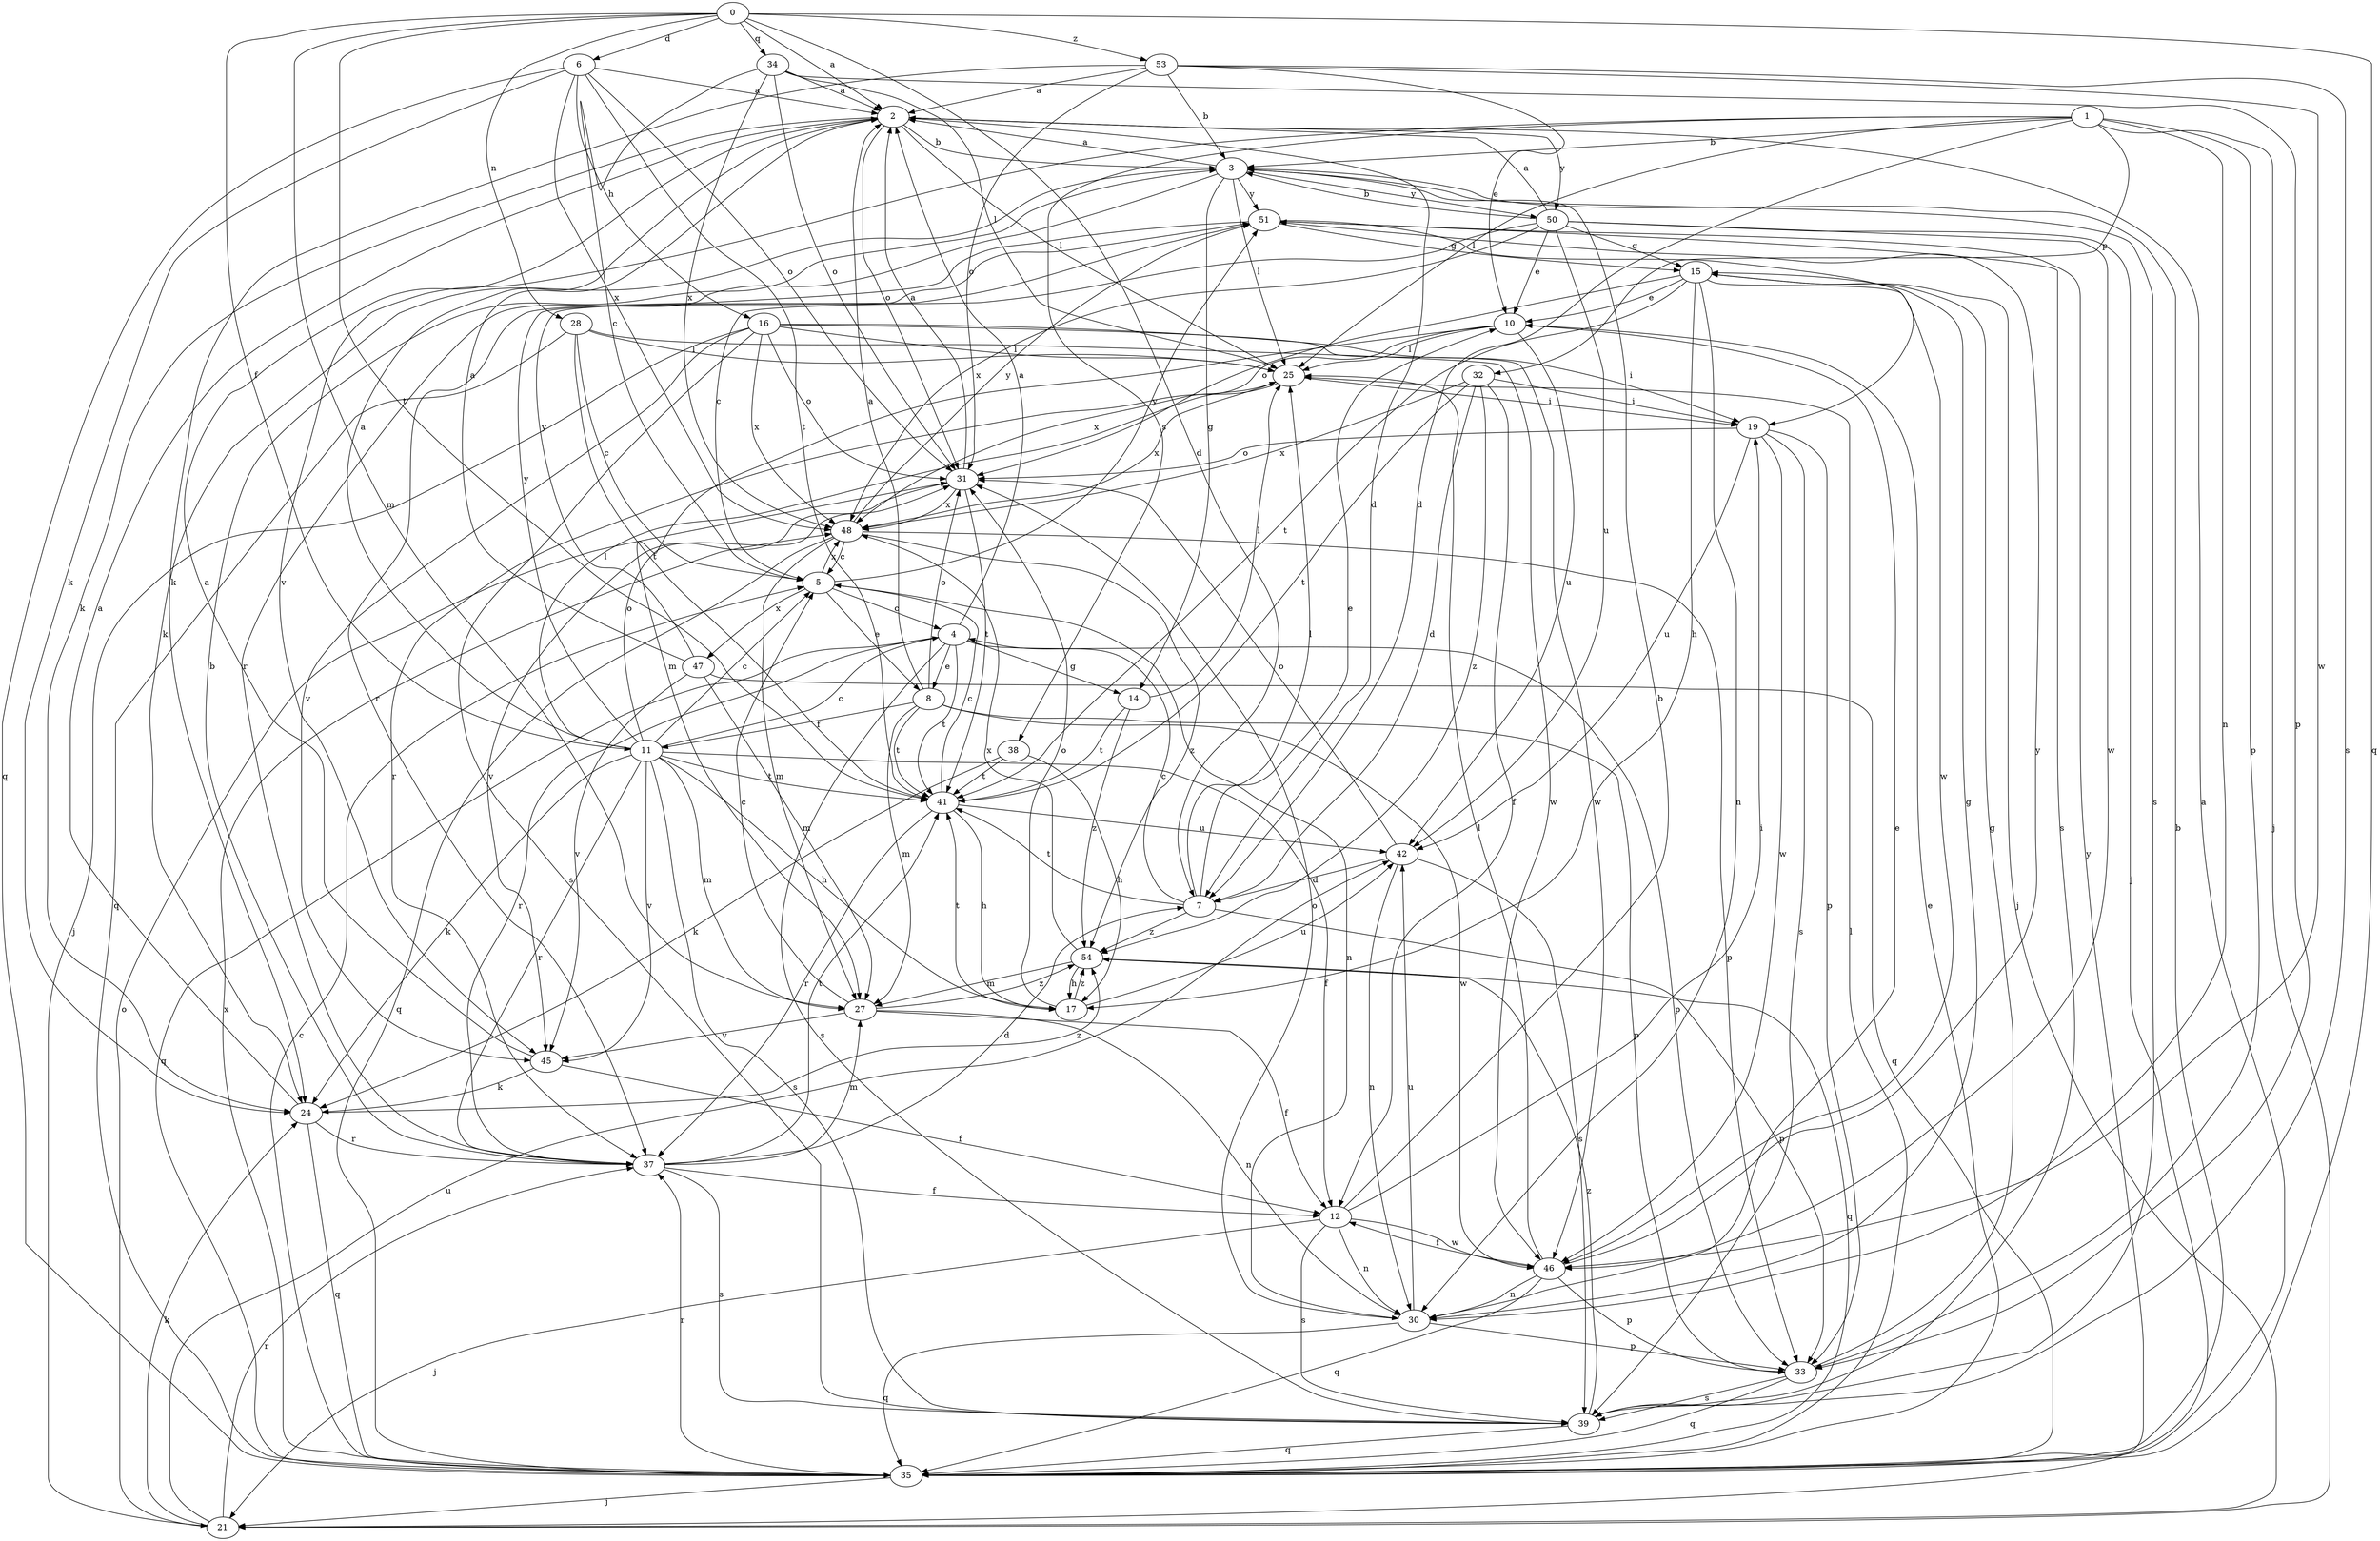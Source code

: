 strict digraph  {
0;
1;
2;
3;
4;
5;
6;
7;
8;
10;
11;
12;
14;
15;
16;
17;
19;
21;
24;
25;
27;
28;
30;
31;
32;
33;
34;
35;
37;
38;
39;
41;
42;
45;
46;
47;
48;
50;
51;
53;
54;
0 -> 2  [label=a];
0 -> 6  [label=d];
0 -> 7  [label=d];
0 -> 11  [label=f];
0 -> 27  [label=m];
0 -> 28  [label=n];
0 -> 34  [label=q];
0 -> 35  [label=q];
0 -> 41  [label=t];
0 -> 53  [label=z];
1 -> 3  [label=b];
1 -> 7  [label=d];
1 -> 21  [label=j];
1 -> 25  [label=l];
1 -> 30  [label=n];
1 -> 32  [label=p];
1 -> 33  [label=p];
1 -> 38  [label=s];
1 -> 45  [label=v];
2 -> 3  [label=b];
2 -> 7  [label=d];
2 -> 24  [label=k];
2 -> 25  [label=l];
2 -> 31  [label=o];
2 -> 50  [label=y];
3 -> 2  [label=a];
3 -> 14  [label=g];
3 -> 24  [label=k];
3 -> 25  [label=l];
3 -> 37  [label=r];
3 -> 39  [label=s];
3 -> 50  [label=y];
3 -> 51  [label=y];
4 -> 2  [label=a];
4 -> 8  [label=e];
4 -> 14  [label=g];
4 -> 33  [label=p];
4 -> 35  [label=q];
4 -> 37  [label=r];
4 -> 39  [label=s];
4 -> 41  [label=t];
5 -> 4  [label=c];
5 -> 8  [label=e];
5 -> 30  [label=n];
5 -> 47  [label=x];
5 -> 48  [label=x];
5 -> 51  [label=y];
6 -> 2  [label=a];
6 -> 16  [label=h];
6 -> 24  [label=k];
6 -> 31  [label=o];
6 -> 35  [label=q];
6 -> 41  [label=t];
6 -> 48  [label=x];
7 -> 4  [label=c];
7 -> 10  [label=e];
7 -> 25  [label=l];
7 -> 33  [label=p];
7 -> 41  [label=t];
7 -> 54  [label=z];
8 -> 2  [label=a];
8 -> 11  [label=f];
8 -> 27  [label=m];
8 -> 31  [label=o];
8 -> 33  [label=p];
8 -> 41  [label=t];
8 -> 46  [label=w];
10 -> 25  [label=l];
10 -> 27  [label=m];
10 -> 42  [label=u];
10 -> 48  [label=x];
11 -> 2  [label=a];
11 -> 4  [label=c];
11 -> 5  [label=c];
11 -> 12  [label=f];
11 -> 17  [label=h];
11 -> 24  [label=k];
11 -> 25  [label=l];
11 -> 27  [label=m];
11 -> 31  [label=o];
11 -> 37  [label=r];
11 -> 39  [label=s];
11 -> 41  [label=t];
11 -> 45  [label=v];
11 -> 51  [label=y];
12 -> 3  [label=b];
12 -> 19  [label=i];
12 -> 21  [label=j];
12 -> 30  [label=n];
12 -> 39  [label=s];
12 -> 46  [label=w];
14 -> 25  [label=l];
14 -> 41  [label=t];
14 -> 54  [label=z];
15 -> 10  [label=e];
15 -> 17  [label=h];
15 -> 21  [label=j];
15 -> 30  [label=n];
15 -> 31  [label=o];
15 -> 41  [label=t];
15 -> 46  [label=w];
16 -> 19  [label=i];
16 -> 21  [label=j];
16 -> 25  [label=l];
16 -> 31  [label=o];
16 -> 39  [label=s];
16 -> 45  [label=v];
16 -> 46  [label=w];
16 -> 48  [label=x];
17 -> 31  [label=o];
17 -> 41  [label=t];
17 -> 42  [label=u];
17 -> 54  [label=z];
19 -> 31  [label=o];
19 -> 33  [label=p];
19 -> 39  [label=s];
19 -> 42  [label=u];
19 -> 46  [label=w];
21 -> 24  [label=k];
21 -> 31  [label=o];
21 -> 37  [label=r];
21 -> 42  [label=u];
24 -> 2  [label=a];
24 -> 35  [label=q];
24 -> 37  [label=r];
24 -> 54  [label=z];
25 -> 19  [label=i];
25 -> 37  [label=r];
25 -> 48  [label=x];
27 -> 5  [label=c];
27 -> 12  [label=f];
27 -> 30  [label=n];
27 -> 45  [label=v];
27 -> 54  [label=z];
28 -> 5  [label=c];
28 -> 25  [label=l];
28 -> 35  [label=q];
28 -> 41  [label=t];
28 -> 46  [label=w];
30 -> 10  [label=e];
30 -> 15  [label=g];
30 -> 31  [label=o];
30 -> 33  [label=p];
30 -> 35  [label=q];
30 -> 42  [label=u];
31 -> 2  [label=a];
31 -> 41  [label=t];
31 -> 45  [label=v];
31 -> 48  [label=x];
32 -> 7  [label=d];
32 -> 12  [label=f];
32 -> 19  [label=i];
32 -> 41  [label=t];
32 -> 48  [label=x];
32 -> 54  [label=z];
33 -> 15  [label=g];
33 -> 35  [label=q];
33 -> 39  [label=s];
34 -> 2  [label=a];
34 -> 5  [label=c];
34 -> 25  [label=l];
34 -> 31  [label=o];
34 -> 33  [label=p];
34 -> 48  [label=x];
35 -> 2  [label=a];
35 -> 3  [label=b];
35 -> 5  [label=c];
35 -> 10  [label=e];
35 -> 21  [label=j];
35 -> 25  [label=l];
35 -> 37  [label=r];
35 -> 48  [label=x];
35 -> 51  [label=y];
37 -> 3  [label=b];
37 -> 7  [label=d];
37 -> 12  [label=f];
37 -> 27  [label=m];
37 -> 39  [label=s];
37 -> 41  [label=t];
38 -> 17  [label=h];
38 -> 24  [label=k];
38 -> 41  [label=t];
39 -> 35  [label=q];
39 -> 54  [label=z];
41 -> 5  [label=c];
41 -> 17  [label=h];
41 -> 37  [label=r];
41 -> 42  [label=u];
42 -> 7  [label=d];
42 -> 30  [label=n];
42 -> 31  [label=o];
42 -> 39  [label=s];
45 -> 2  [label=a];
45 -> 12  [label=f];
45 -> 24  [label=k];
46 -> 12  [label=f];
46 -> 25  [label=l];
46 -> 30  [label=n];
46 -> 33  [label=p];
46 -> 35  [label=q];
46 -> 51  [label=y];
47 -> 2  [label=a];
47 -> 27  [label=m];
47 -> 35  [label=q];
47 -> 45  [label=v];
47 -> 51  [label=y];
48 -> 5  [label=c];
48 -> 27  [label=m];
48 -> 33  [label=p];
48 -> 35  [label=q];
48 -> 51  [label=y];
48 -> 54  [label=z];
50 -> 2  [label=a];
50 -> 3  [label=b];
50 -> 5  [label=c];
50 -> 10  [label=e];
50 -> 15  [label=g];
50 -> 21  [label=j];
50 -> 42  [label=u];
50 -> 46  [label=w];
50 -> 48  [label=x];
51 -> 15  [label=g];
51 -> 19  [label=i];
51 -> 37  [label=r];
51 -> 39  [label=s];
53 -> 2  [label=a];
53 -> 3  [label=b];
53 -> 10  [label=e];
53 -> 24  [label=k];
53 -> 31  [label=o];
53 -> 39  [label=s];
53 -> 46  [label=w];
54 -> 17  [label=h];
54 -> 27  [label=m];
54 -> 35  [label=q];
54 -> 48  [label=x];
}
